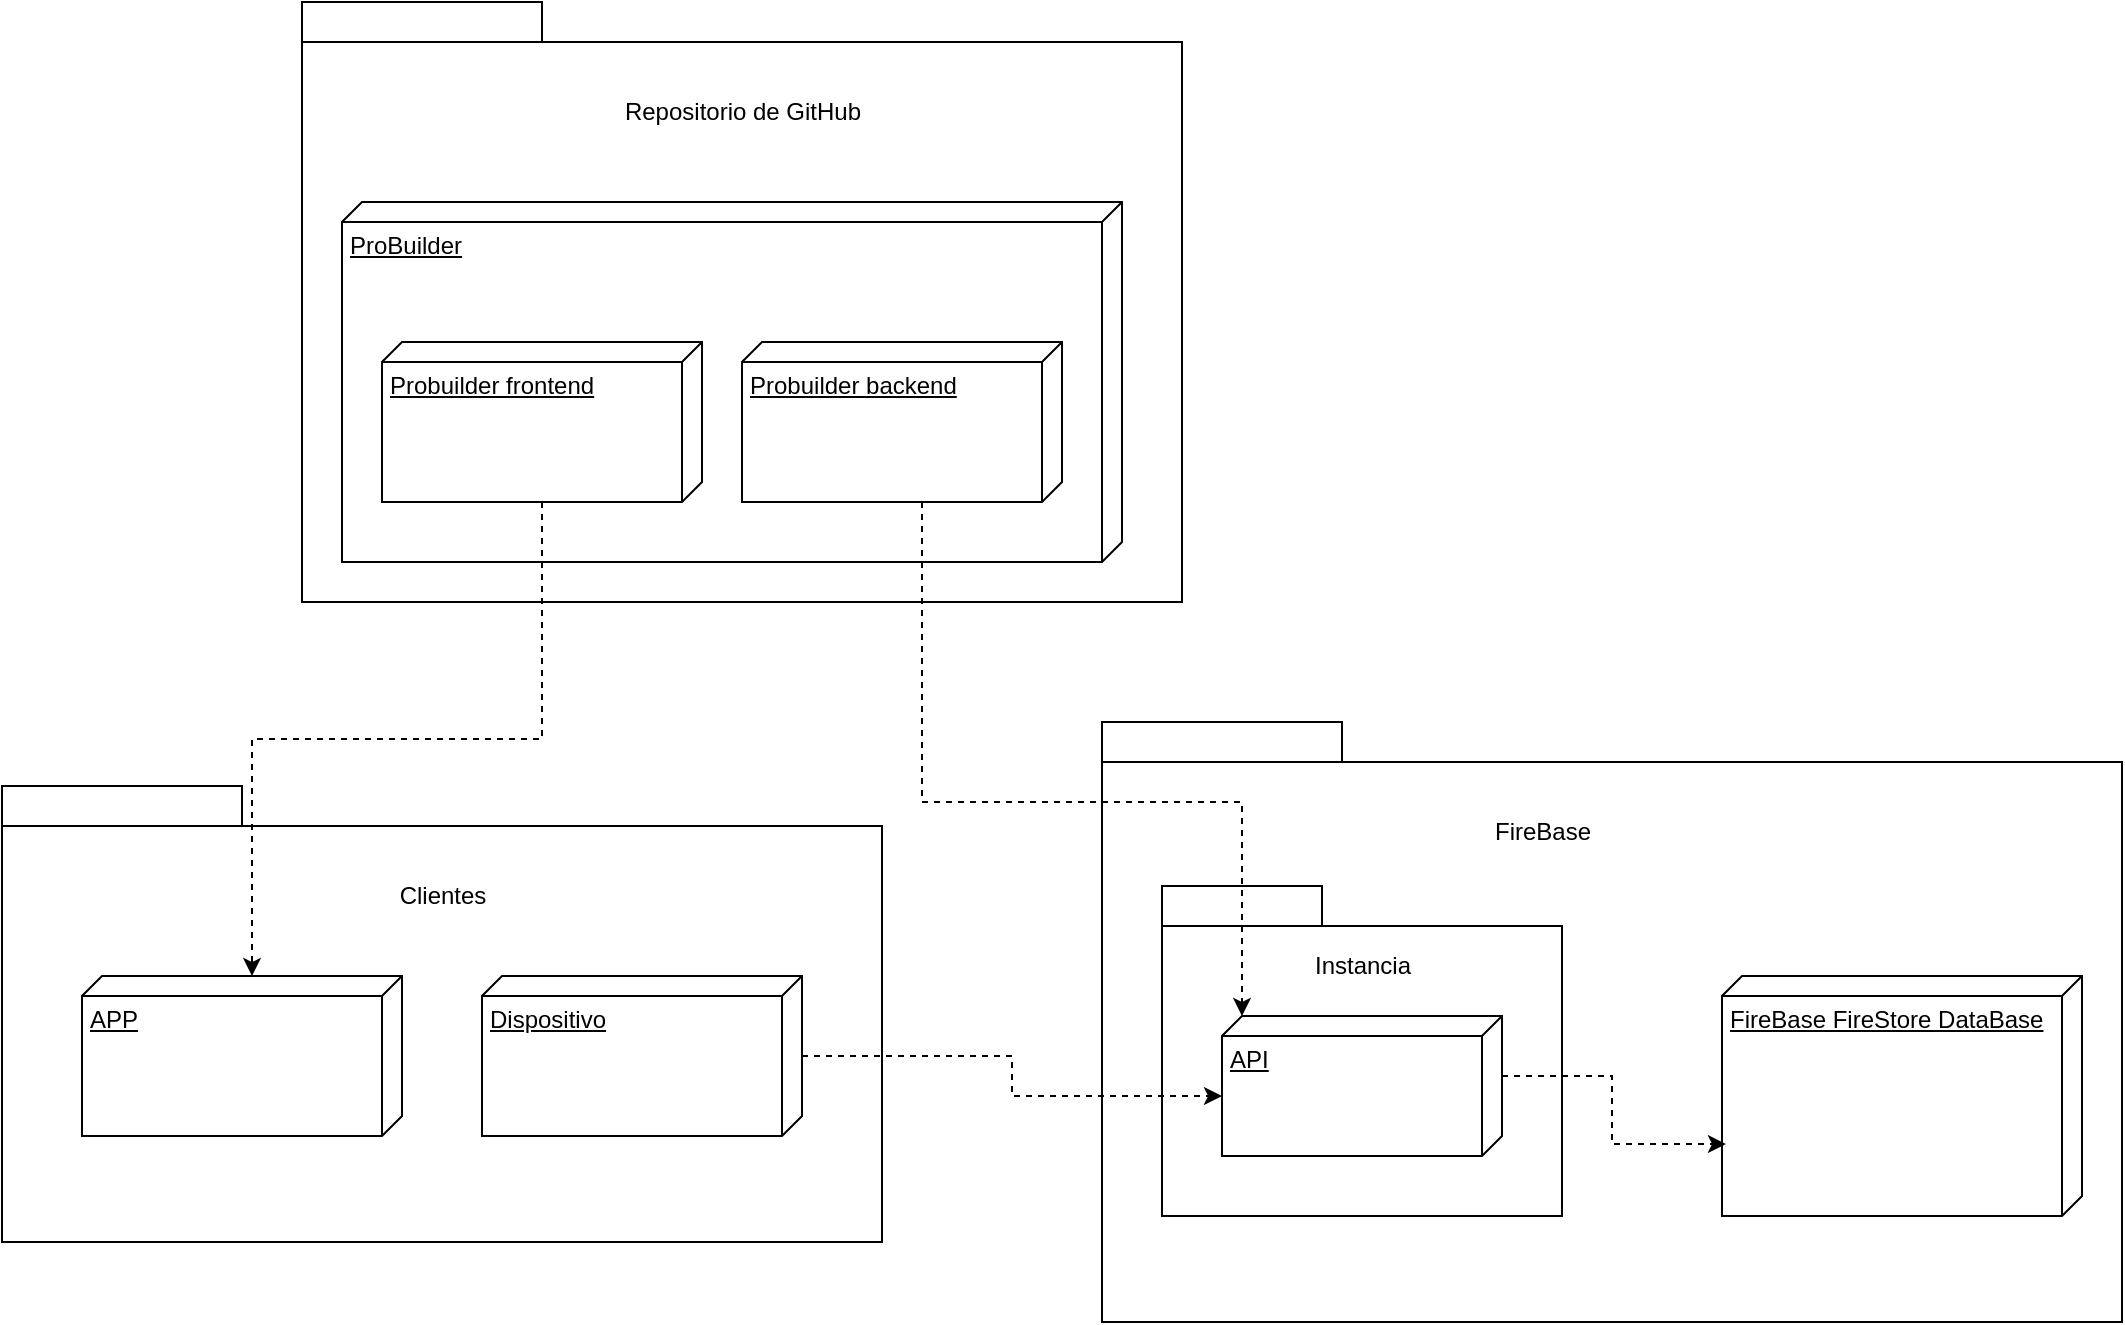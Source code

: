 <mxfile version="24.7.17">
  <diagram name="Página-1" id="JKnbdTe28sxYG6CoDHgb">
    <mxGraphModel dx="1434" dy="780" grid="1" gridSize="10" guides="1" tooltips="1" connect="1" arrows="1" fold="1" page="1" pageScale="1" pageWidth="827" pageHeight="1169" math="0" shadow="0">
      <root>
        <mxCell id="0" />
        <mxCell id="1" parent="0" />
        <mxCell id="_UeDZ8w5Gf8ObRo2Gfdq-2" value="" style="rounded=0;whiteSpace=wrap;html=1;" vertex="1" parent="1">
          <mxGeometry x="240" y="80" width="440" height="280" as="geometry" />
        </mxCell>
        <mxCell id="_UeDZ8w5Gf8ObRo2Gfdq-3" value="Repositorio de GitHub" style="text;html=1;align=center;verticalAlign=middle;resizable=0;points=[];autosize=1;strokeColor=none;fillColor=none;" vertex="1" parent="1">
          <mxGeometry x="390" y="100" width="140" height="30" as="geometry" />
        </mxCell>
        <mxCell id="_UeDZ8w5Gf8ObRo2Gfdq-4" value="ProBuilder" style="verticalAlign=top;align=left;spacingTop=8;spacingLeft=2;spacingRight=12;shape=cube;size=10;direction=south;fontStyle=4;html=1;whiteSpace=wrap;" vertex="1" parent="1">
          <mxGeometry x="260" y="160" width="390" height="180" as="geometry" />
        </mxCell>
        <mxCell id="_UeDZ8w5Gf8ObRo2Gfdq-5" value="Probuilder backend" style="verticalAlign=top;align=left;spacingTop=8;spacingLeft=2;spacingRight=12;shape=cube;size=10;direction=south;fontStyle=4;html=1;whiteSpace=wrap;" vertex="1" parent="1">
          <mxGeometry x="460" y="230" width="160" height="80" as="geometry" />
        </mxCell>
        <mxCell id="_UeDZ8w5Gf8ObRo2Gfdq-6" value="Probuilder frontend" style="verticalAlign=top;align=left;spacingTop=8;spacingLeft=2;spacingRight=12;shape=cube;size=10;direction=south;fontStyle=4;html=1;whiteSpace=wrap;" vertex="1" parent="1">
          <mxGeometry x="280" y="230" width="160" height="80" as="geometry" />
        </mxCell>
        <mxCell id="_UeDZ8w5Gf8ObRo2Gfdq-7" value="" style="rounded=0;whiteSpace=wrap;html=1;" vertex="1" parent="1">
          <mxGeometry x="240" y="60" width="120" height="20" as="geometry" />
        </mxCell>
        <mxCell id="_UeDZ8w5Gf8ObRo2Gfdq-8" value="" style="rounded=0;whiteSpace=wrap;html=1;" vertex="1" parent="1">
          <mxGeometry x="640" y="440" width="510" height="280" as="geometry" />
        </mxCell>
        <mxCell id="_UeDZ8w5Gf8ObRo2Gfdq-10" value="" style="rounded=0;whiteSpace=wrap;html=1;" vertex="1" parent="1">
          <mxGeometry x="640" y="420" width="120" height="20" as="geometry" />
        </mxCell>
        <mxCell id="_UeDZ8w5Gf8ObRo2Gfdq-11" value="FireBase" style="text;html=1;align=center;verticalAlign=middle;resizable=0;points=[];autosize=1;strokeColor=none;fillColor=none;" vertex="1" parent="1">
          <mxGeometry x="825" y="460" width="70" height="30" as="geometry" />
        </mxCell>
        <mxCell id="_UeDZ8w5Gf8ObRo2Gfdq-15" value="" style="rounded=0;whiteSpace=wrap;html=1;" vertex="1" parent="1">
          <mxGeometry x="670" y="522" width="200" height="145" as="geometry" />
        </mxCell>
        <mxCell id="_UeDZ8w5Gf8ObRo2Gfdq-17" value="Instancia" style="text;html=1;align=center;verticalAlign=middle;resizable=0;points=[];autosize=1;strokeColor=none;fillColor=none;" vertex="1" parent="1">
          <mxGeometry x="735" y="527" width="70" height="30" as="geometry" />
        </mxCell>
        <mxCell id="_UeDZ8w5Gf8ObRo2Gfdq-18" value="" style="rounded=0;whiteSpace=wrap;html=1;" vertex="1" parent="1">
          <mxGeometry x="670" y="502" width="80" height="20" as="geometry" />
        </mxCell>
        <mxCell id="_UeDZ8w5Gf8ObRo2Gfdq-20" value="API" style="verticalAlign=top;align=left;spacingTop=8;spacingLeft=2;spacingRight=12;shape=cube;size=10;direction=south;fontStyle=4;html=1;whiteSpace=wrap;" vertex="1" parent="1">
          <mxGeometry x="700" y="567" width="140" height="70" as="geometry" />
        </mxCell>
        <mxCell id="_UeDZ8w5Gf8ObRo2Gfdq-21" value="FireBase FireStore DataBase" style="verticalAlign=top;align=left;spacingTop=8;spacingLeft=2;spacingRight=12;shape=cube;size=10;direction=south;fontStyle=4;html=1;whiteSpace=wrap;" vertex="1" parent="1">
          <mxGeometry x="950" y="547" width="180" height="120" as="geometry" />
        </mxCell>
        <mxCell id="_UeDZ8w5Gf8ObRo2Gfdq-22" style="edgeStyle=orthogonalEdgeStyle;rounded=0;orthogonalLoop=1;jettySize=auto;html=1;entryX=0.7;entryY=0.989;entryDx=0;entryDy=0;entryPerimeter=0;exitX=0;exitY=0;exitDx=30;exitDy=0;exitPerimeter=0;dashed=1;" edge="1" parent="1" source="_UeDZ8w5Gf8ObRo2Gfdq-20" target="_UeDZ8w5Gf8ObRo2Gfdq-21">
          <mxGeometry relative="1" as="geometry" />
        </mxCell>
        <mxCell id="_UeDZ8w5Gf8ObRo2Gfdq-23" value="" style="endArrow=classic;html=1;rounded=0;exitX=0;exitY=0;exitDx=80;exitDy=85;exitPerimeter=0;entryX=0;entryY=0;entryDx=0;entryDy=130;entryPerimeter=0;dashed=1;" edge="1" parent="1" target="_UeDZ8w5Gf8ObRo2Gfdq-20">
          <mxGeometry width="50" height="50" relative="1" as="geometry">
            <mxPoint x="550" y="310" as="sourcePoint" />
            <mxPoint x="725" y="567" as="targetPoint" />
            <Array as="points">
              <mxPoint x="550" y="460" />
              <mxPoint x="710" y="460" />
            </Array>
          </mxGeometry>
        </mxCell>
        <mxCell id="_UeDZ8w5Gf8ObRo2Gfdq-24" value="" style="rounded=0;whiteSpace=wrap;html=1;" vertex="1" parent="1">
          <mxGeometry x="90" y="472" width="440" height="208" as="geometry" />
        </mxCell>
        <mxCell id="_UeDZ8w5Gf8ObRo2Gfdq-25" value="Clientes" style="text;html=1;align=center;verticalAlign=middle;resizable=0;points=[];autosize=1;strokeColor=none;fillColor=none;" vertex="1" parent="1">
          <mxGeometry x="275" y="492" width="70" height="30" as="geometry" />
        </mxCell>
        <mxCell id="_UeDZ8w5Gf8ObRo2Gfdq-27" value="APP" style="verticalAlign=top;align=left;spacingTop=8;spacingLeft=2;spacingRight=12;shape=cube;size=10;direction=south;fontStyle=4;html=1;whiteSpace=wrap;" vertex="1" parent="1">
          <mxGeometry x="130" y="547" width="160" height="80" as="geometry" />
        </mxCell>
        <mxCell id="_UeDZ8w5Gf8ObRo2Gfdq-28" value="Dispositivo" style="verticalAlign=top;align=left;spacingTop=8;spacingLeft=2;spacingRight=12;shape=cube;size=10;direction=south;fontStyle=4;html=1;whiteSpace=wrap;" vertex="1" parent="1">
          <mxGeometry x="330" y="547" width="160" height="80" as="geometry" />
        </mxCell>
        <mxCell id="_UeDZ8w5Gf8ObRo2Gfdq-29" value="" style="rounded=0;whiteSpace=wrap;html=1;" vertex="1" parent="1">
          <mxGeometry x="90" y="452" width="120" height="20" as="geometry" />
        </mxCell>
        <mxCell id="_UeDZ8w5Gf8ObRo2Gfdq-30" style="edgeStyle=orthogonalEdgeStyle;rounded=0;orthogonalLoop=1;jettySize=auto;html=1;entryX=0;entryY=0;entryDx=40;entryDy=140;entryPerimeter=0;dashed=1;" edge="1" parent="1" source="_UeDZ8w5Gf8ObRo2Gfdq-28" target="_UeDZ8w5Gf8ObRo2Gfdq-20">
          <mxGeometry relative="1" as="geometry" />
        </mxCell>
        <mxCell id="_UeDZ8w5Gf8ObRo2Gfdq-31" style="edgeStyle=orthogonalEdgeStyle;rounded=0;orthogonalLoop=1;jettySize=auto;html=1;entryX=0;entryY=0;entryDx=0;entryDy=75;entryPerimeter=0;dashed=1;" edge="1" parent="1" source="_UeDZ8w5Gf8ObRo2Gfdq-6" target="_UeDZ8w5Gf8ObRo2Gfdq-27">
          <mxGeometry relative="1" as="geometry" />
        </mxCell>
      </root>
    </mxGraphModel>
  </diagram>
</mxfile>

